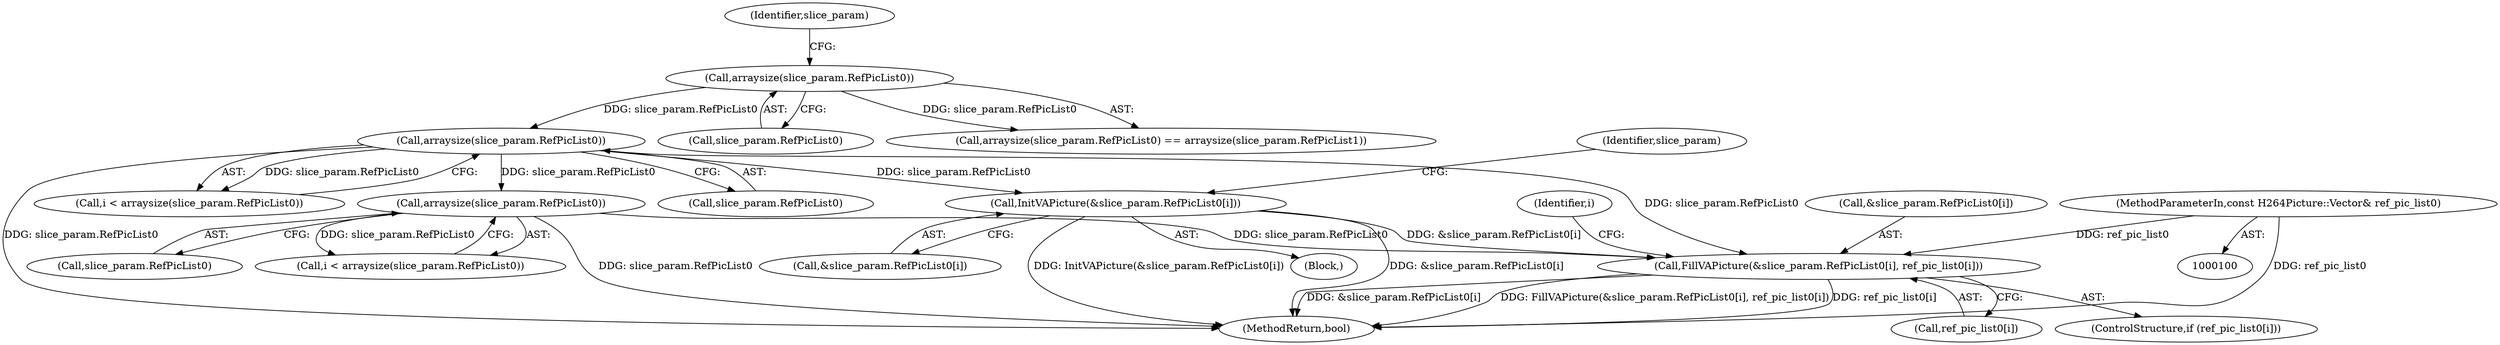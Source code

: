 digraph "0_Chrome_27c68f543e5eba779902447445dfb05ec3f5bf75_5@array" {
"1000428" [label="(Call,FillVAPicture(&slice_param.RefPicList0[i], ref_pic_list0[i]))"];
"1000392" [label="(Call,InitVAPicture(&slice_param.RefPicList0[i]))"];
"1000385" [label="(Call,arraysize(slice_param.RefPicList0))"];
"1000369" [label="(Call,arraysize(slice_param.RefPicList0))"];
"1000417" [label="(Call,arraysize(slice_param.RefPicList0))"];
"1000103" [label="(MethodParameterIn,const H264Picture::Vector& ref_pic_list0)"];
"1000383" [label="(Call,i < arraysize(slice_param.RefPicList0))"];
"1000428" [label="(Call,FillVAPicture(&slice_param.RefPicList0[i], ref_pic_list0[i]))"];
"1000418" [label="(Call,slice_param.RefPicList0)"];
"1000393" [label="(Call,&slice_param.RefPicList0[i])"];
"1000435" [label="(Call,ref_pic_list0[i])"];
"1000415" [label="(Call,i < arraysize(slice_param.RefPicList0))"];
"1000103" [label="(MethodParameterIn,const H264Picture::Vector& ref_pic_list0)"];
"1000429" [label="(Call,&slice_param.RefPicList0[i])"];
"1000424" [label="(ControlStructure,if (ref_pic_list0[i]))"];
"1000375" [label="(Identifier,slice_param)"];
"1000491" [label="(MethodReturn,bool)"];
"1000386" [label="(Call,slice_param.RefPicList0)"];
"1000417" [label="(Call,arraysize(slice_param.RefPicList0))"];
"1000391" [label="(Block,)"];
"1000403" [label="(Identifier,slice_param)"];
"1000369" [label="(Call,arraysize(slice_param.RefPicList0))"];
"1000370" [label="(Call,slice_param.RefPicList0)"];
"1000392" [label="(Call,InitVAPicture(&slice_param.RefPicList0[i]))"];
"1000368" [label="(Call,arraysize(slice_param.RefPicList0) == arraysize(slice_param.RefPicList1))"];
"1000385" [label="(Call,arraysize(slice_param.RefPicList0))"];
"1000422" [label="(Identifier,i)"];
"1000428" -> "1000424"  [label="AST: "];
"1000428" -> "1000435"  [label="CFG: "];
"1000429" -> "1000428"  [label="AST: "];
"1000435" -> "1000428"  [label="AST: "];
"1000422" -> "1000428"  [label="CFG: "];
"1000428" -> "1000491"  [label="DDG: FillVAPicture(&slice_param.RefPicList0[i], ref_pic_list0[i])"];
"1000428" -> "1000491"  [label="DDG: ref_pic_list0[i]"];
"1000428" -> "1000491"  [label="DDG: &slice_param.RefPicList0[i]"];
"1000392" -> "1000428"  [label="DDG: &slice_param.RefPicList0[i]"];
"1000417" -> "1000428"  [label="DDG: slice_param.RefPicList0"];
"1000385" -> "1000428"  [label="DDG: slice_param.RefPicList0"];
"1000103" -> "1000428"  [label="DDG: ref_pic_list0"];
"1000392" -> "1000391"  [label="AST: "];
"1000392" -> "1000393"  [label="CFG: "];
"1000393" -> "1000392"  [label="AST: "];
"1000403" -> "1000392"  [label="CFG: "];
"1000392" -> "1000491"  [label="DDG: InitVAPicture(&slice_param.RefPicList0[i])"];
"1000392" -> "1000491"  [label="DDG: &slice_param.RefPicList0[i]"];
"1000385" -> "1000392"  [label="DDG: slice_param.RefPicList0"];
"1000385" -> "1000383"  [label="AST: "];
"1000385" -> "1000386"  [label="CFG: "];
"1000386" -> "1000385"  [label="AST: "];
"1000383" -> "1000385"  [label="CFG: "];
"1000385" -> "1000491"  [label="DDG: slice_param.RefPicList0"];
"1000385" -> "1000383"  [label="DDG: slice_param.RefPicList0"];
"1000369" -> "1000385"  [label="DDG: slice_param.RefPicList0"];
"1000385" -> "1000417"  [label="DDG: slice_param.RefPicList0"];
"1000369" -> "1000368"  [label="AST: "];
"1000369" -> "1000370"  [label="CFG: "];
"1000370" -> "1000369"  [label="AST: "];
"1000375" -> "1000369"  [label="CFG: "];
"1000369" -> "1000368"  [label="DDG: slice_param.RefPicList0"];
"1000417" -> "1000415"  [label="AST: "];
"1000417" -> "1000418"  [label="CFG: "];
"1000418" -> "1000417"  [label="AST: "];
"1000415" -> "1000417"  [label="CFG: "];
"1000417" -> "1000491"  [label="DDG: slice_param.RefPicList0"];
"1000417" -> "1000415"  [label="DDG: slice_param.RefPicList0"];
"1000103" -> "1000100"  [label="AST: "];
"1000103" -> "1000491"  [label="DDG: ref_pic_list0"];
}
